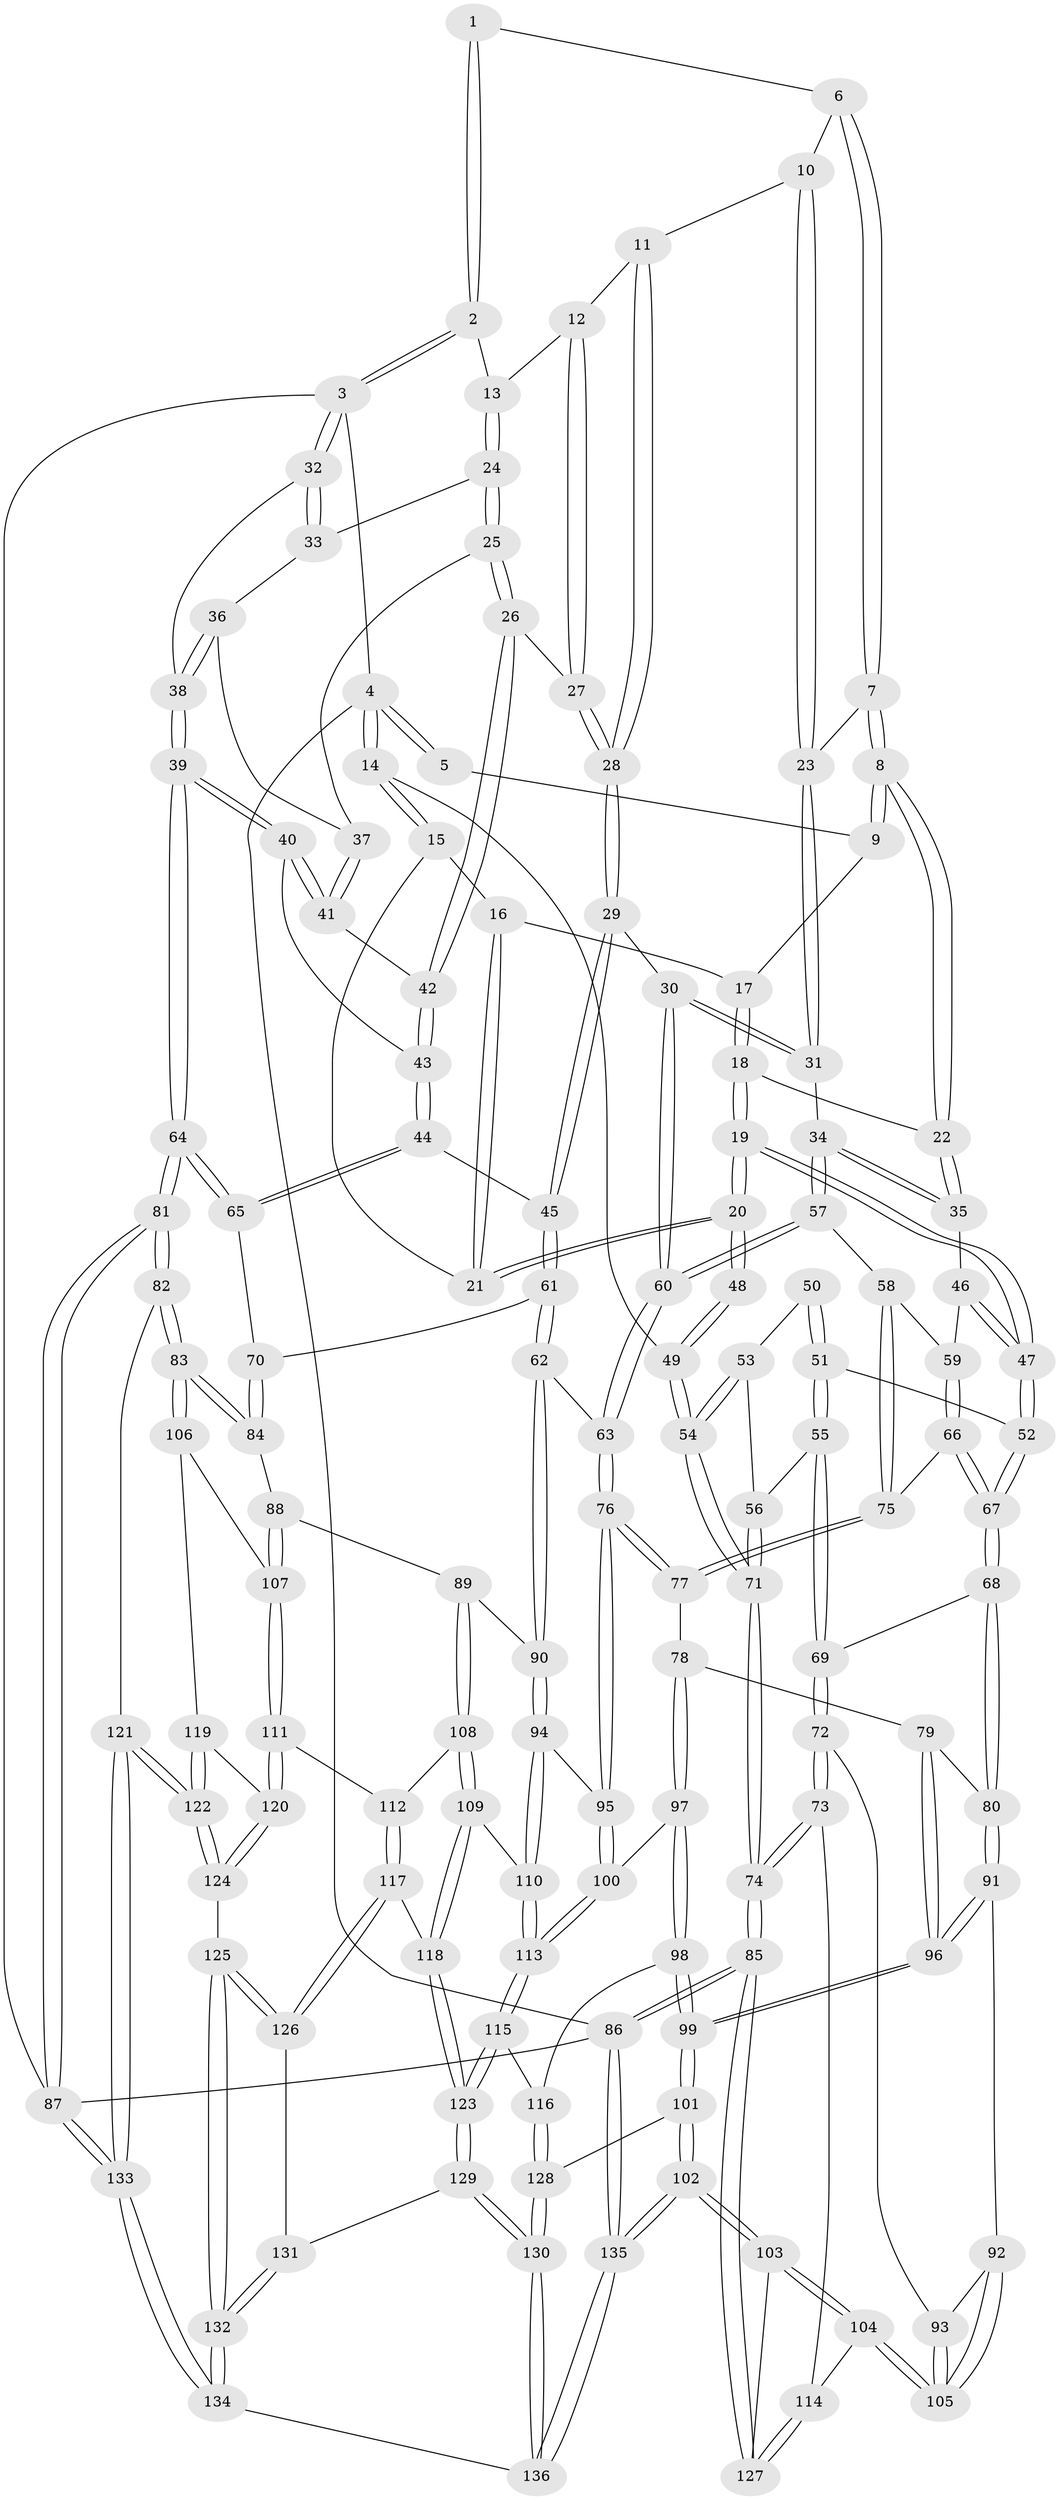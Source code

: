 // coarse degree distribution, {3: 0.1368421052631579, 6: 0.16842105263157894, 8: 0.010526315789473684, 7: 0.021052631578947368, 4: 0.29473684210526313, 5: 0.3473684210526316, 2: 0.021052631578947368}
// Generated by graph-tools (version 1.1) at 2025/21/03/04/25 18:21:09]
// undirected, 136 vertices, 337 edges
graph export_dot {
graph [start="1"]
  node [color=gray90,style=filled];
  1 [pos="+0.5432406734430132+0"];
  2 [pos="+1+0"];
  3 [pos="+1+0"];
  4 [pos="+0+0"];
  5 [pos="+0.26788243110935295+0"];
  6 [pos="+0.5560142462600934+0"];
  7 [pos="+0.5183442511371189+0.10058011746824248"];
  8 [pos="+0.47668210370047764+0.14502900480120295"];
  9 [pos="+0.25532724427725695+0"];
  10 [pos="+0.675212662930791+0.10365551021134739"];
  11 [pos="+0.7062534145596047+0.1110624719457345"];
  12 [pos="+0.7769804008807117+0.06193246990044581"];
  13 [pos="+0.9126192385135333+0"];
  14 [pos="+0+0.06655514752658924"];
  15 [pos="+0.012714284643266245+0.13045721471756594"];
  16 [pos="+0.16548809680031837+0.04593374255721508"];
  17 [pos="+0.25522873568165294+0"];
  18 [pos="+0.29405474114246316+0.18133377472625847"];
  19 [pos="+0.17468038825456692+0.29577533217780205"];
  20 [pos="+0.1508750277219119+0.2791242151528494"];
  21 [pos="+0.14190196593625448+0.2625648197413782"];
  22 [pos="+0.44524778421094424+0.24122809352707678"];
  23 [pos="+0.6088345439247509+0.15543204518649392"];
  24 [pos="+0.8733181416990264+0.18249338189053874"];
  25 [pos="+0.8429463216041532+0.22306801897700437"];
  26 [pos="+0.8168745246070337+0.2533154930278755"];
  27 [pos="+0.7906603629964343+0.25032282264111316"];
  28 [pos="+0.7230125563309844+0.25320400439341695"];
  29 [pos="+0.6599776153339916+0.2955579001811591"];
  30 [pos="+0.6485526820623946+0.29598900847926074"];
  31 [pos="+0.6223589889215563+0.28513722929062096"];
  32 [pos="+1+0"];
  33 [pos="+0.9364275185944823+0.21019532979470557"];
  34 [pos="+0.48098143044306835+0.28377407823333234"];
  35 [pos="+0.45017472947179954+0.25204764993365053"];
  36 [pos="+0.96786441157661+0.25416324678551405"];
  37 [pos="+0.9551550631294624+0.26291997005039697"];
  38 [pos="+1+0.30101358409067125"];
  39 [pos="+1+0.4511812598905701"];
  40 [pos="+0.9342771719719878+0.3520048993555483"];
  41 [pos="+0.9391656504931052+0.2781396369317473"];
  42 [pos="+0.8263040977316656+0.2680563330706084"];
  43 [pos="+0.8583914241503472+0.35497698240562847"];
  44 [pos="+0.8426051083386036+0.3917391427867331"];
  45 [pos="+0.739997227839331+0.4130582782144245"];
  46 [pos="+0.30872946957317104+0.35361519881611175"];
  47 [pos="+0.17543323501888158+0.29889055018852506"];
  48 [pos="+0.011456002035009172+0.3018331354478966"];
  49 [pos="+0+0.27388478114915227"];
  50 [pos="+0.03200688208952215+0.37086278376037557"];
  51 [pos="+0.10169321496458293+0.39129843195916647"];
  52 [pos="+0.16286095083219299+0.3563498372130145"];
  53 [pos="+0.015022972825581004+0.3850625159600635"];
  54 [pos="+0+0.2960267487588634"];
  55 [pos="+0.05864799345431648+0.4341654397572791"];
  56 [pos="+0.03446865687568754+0.44003898612101616"];
  57 [pos="+0.4614112321171025+0.42316308681907244"];
  58 [pos="+0.4501609340372683+0.4341314225671487"];
  59 [pos="+0.3217769292432928+0.3860967716163145"];
  60 [pos="+0.5942983544936602+0.4730954967681182"];
  61 [pos="+0.7121637677706654+0.518228760341342"];
  62 [pos="+0.6823848990097189+0.5518961506359116"];
  63 [pos="+0.6045558849683567+0.4898515503809915"];
  64 [pos="+1+0.45602558692056117"];
  65 [pos="+0.8849447766254132+0.49481896087327226"];
  66 [pos="+0.287461774357866+0.4736098904566992"];
  67 [pos="+0.2138491848664017+0.517921100590501"];
  68 [pos="+0.2076427839887185+0.5418157162620818"];
  69 [pos="+0.13161489915050603+0.5617517631255524"];
  70 [pos="+0.8846137033736949+0.49523557573483906"];
  71 [pos="+0+0.601870612161288"];
  72 [pos="+0.04473840769494276+0.6096263259130205"];
  73 [pos="+0+0.6437217296423742"];
  74 [pos="+0+0.6192750809690989"];
  75 [pos="+0.42733521296278926+0.48385404600290327"];
  76 [pos="+0.45426897675342864+0.5964755669570224"];
  77 [pos="+0.43048416176726473+0.5722717938922747"];
  78 [pos="+0.3049345067520758+0.6003831277004267"];
  79 [pos="+0.2712286550015692+0.5881758931534805"];
  80 [pos="+0.21912149804876208+0.5562156982738379"];
  81 [pos="+1+0.7400664603470034"];
  82 [pos="+1+0.7424183886487383"];
  83 [pos="+0.9799966406081356+0.691770380183788"];
  84 [pos="+0.8675914100886409+0.6237668296464612"];
  85 [pos="+0+1"];
  86 [pos="+0+1"];
  87 [pos="+1+1"];
  88 [pos="+0.8439950270124006+0.6297949466060846"];
  89 [pos="+0.6950572001866563+0.5924232215364447"];
  90 [pos="+0.6827833177336172+0.5609667434228032"];
  91 [pos="+0.206639746073801+0.6299667679513226"];
  92 [pos="+0.19904295901698865+0.6440574498230653"];
  93 [pos="+0.15193615477234237+0.6842081984968635"];
  94 [pos="+0.4862472250276169+0.6334272284251492"];
  95 [pos="+0.46051052366123973+0.6086101196851512"];
  96 [pos="+0.2502776250740181+0.7796881456403065"];
  97 [pos="+0.33775021595932314+0.7138446089621149"];
  98 [pos="+0.323977056411859+0.7498908452159686"];
  99 [pos="+0.2528441154816581+0.8086974407167018"];
  100 [pos="+0.380820664318294+0.6960278475320212"];
  101 [pos="+0.2312741993299959+0.8419866647436219"];
  102 [pos="+0.22482608970924878+0.8445699647282324"];
  103 [pos="+0.20886362305972403+0.8354077303018788"];
  104 [pos="+0.1771726921744424+0.7975106818465468"];
  105 [pos="+0.17325687991681807+0.7390068762915993"];
  106 [pos="+0.8756347659170297+0.7484441118212211"];
  107 [pos="+0.8088430445581727+0.7160718884475843"];
  108 [pos="+0.6833539378414609+0.6502927689532826"];
  109 [pos="+0.5349351879222934+0.7189894659946834"];
  110 [pos="+0.515089635012024+0.7114464810699891"];
  111 [pos="+0.7563799684288411+0.7561995206860082"];
  112 [pos="+0.6987233079973405+0.6984410420680073"];
  113 [pos="+0.4675867125502104+0.7568414727806904"];
  114 [pos="+0+0.6806935103892497"];
  115 [pos="+0.4548868549568862+0.776434798921053"];
  116 [pos="+0.44271293810037887+0.7816766632101669"];
  117 [pos="+0.624669490632513+0.7919278650985022"];
  118 [pos="+0.5765684719462152+0.7769277433189475"];
  119 [pos="+0.8719501871890969+0.7549510932907991"];
  120 [pos="+0.7646870837393946+0.8035916350748948"];
  121 [pos="+0.8804347075496102+0.9203456398505732"];
  122 [pos="+0.8661510666457876+0.9079296131634198"];
  123 [pos="+0.523136544642351+0.8914518437596936"];
  124 [pos="+0.7631417053025483+0.8473613733531417"];
  125 [pos="+0.7108108383665077+0.8677983410964235"];
  126 [pos="+0.6646943753954627+0.8529710778299537"];
  127 [pos="+0.052232284405102074+0.8577570099892593"];
  128 [pos="+0.3729294268145976+0.8973471035498983"];
  129 [pos="+0.52417689910259+0.9102975517126731"];
  130 [pos="+0.4766581417284944+1"];
  131 [pos="+0.6200312979907946+0.8779749748450696"];
  132 [pos="+0.6550283224025133+1"];
  133 [pos="+0.8276808559547117+1"];
  134 [pos="+0.6309201462846995+1"];
  135 [pos="+0.08643242885648414+1"];
  136 [pos="+0.5016050611433281+1"];
  1 -- 2;
  1 -- 2;
  1 -- 6;
  2 -- 3;
  2 -- 3;
  2 -- 13;
  3 -- 4;
  3 -- 32;
  3 -- 32;
  3 -- 87;
  4 -- 5;
  4 -- 5;
  4 -- 14;
  4 -- 14;
  4 -- 86;
  5 -- 9;
  6 -- 7;
  6 -- 7;
  6 -- 10;
  7 -- 8;
  7 -- 8;
  7 -- 23;
  8 -- 9;
  8 -- 9;
  8 -- 22;
  8 -- 22;
  9 -- 17;
  10 -- 11;
  10 -- 23;
  10 -- 23;
  11 -- 12;
  11 -- 28;
  11 -- 28;
  12 -- 13;
  12 -- 27;
  12 -- 27;
  13 -- 24;
  13 -- 24;
  14 -- 15;
  14 -- 15;
  14 -- 49;
  15 -- 16;
  15 -- 21;
  16 -- 17;
  16 -- 21;
  16 -- 21;
  17 -- 18;
  17 -- 18;
  18 -- 19;
  18 -- 19;
  18 -- 22;
  19 -- 20;
  19 -- 20;
  19 -- 47;
  19 -- 47;
  20 -- 21;
  20 -- 21;
  20 -- 48;
  20 -- 48;
  22 -- 35;
  22 -- 35;
  23 -- 31;
  23 -- 31;
  24 -- 25;
  24 -- 25;
  24 -- 33;
  25 -- 26;
  25 -- 26;
  25 -- 37;
  26 -- 27;
  26 -- 42;
  26 -- 42;
  27 -- 28;
  27 -- 28;
  28 -- 29;
  28 -- 29;
  29 -- 30;
  29 -- 45;
  29 -- 45;
  30 -- 31;
  30 -- 31;
  30 -- 60;
  30 -- 60;
  31 -- 34;
  32 -- 33;
  32 -- 33;
  32 -- 38;
  33 -- 36;
  34 -- 35;
  34 -- 35;
  34 -- 57;
  34 -- 57;
  35 -- 46;
  36 -- 37;
  36 -- 38;
  36 -- 38;
  37 -- 41;
  37 -- 41;
  38 -- 39;
  38 -- 39;
  39 -- 40;
  39 -- 40;
  39 -- 64;
  39 -- 64;
  40 -- 41;
  40 -- 41;
  40 -- 43;
  41 -- 42;
  42 -- 43;
  42 -- 43;
  43 -- 44;
  43 -- 44;
  44 -- 45;
  44 -- 65;
  44 -- 65;
  45 -- 61;
  45 -- 61;
  46 -- 47;
  46 -- 47;
  46 -- 59;
  47 -- 52;
  47 -- 52;
  48 -- 49;
  48 -- 49;
  49 -- 54;
  49 -- 54;
  50 -- 51;
  50 -- 51;
  50 -- 53;
  51 -- 52;
  51 -- 55;
  51 -- 55;
  52 -- 67;
  52 -- 67;
  53 -- 54;
  53 -- 54;
  53 -- 56;
  54 -- 71;
  54 -- 71;
  55 -- 56;
  55 -- 69;
  55 -- 69;
  56 -- 71;
  56 -- 71;
  57 -- 58;
  57 -- 60;
  57 -- 60;
  58 -- 59;
  58 -- 75;
  58 -- 75;
  59 -- 66;
  59 -- 66;
  60 -- 63;
  60 -- 63;
  61 -- 62;
  61 -- 62;
  61 -- 70;
  62 -- 63;
  62 -- 90;
  62 -- 90;
  63 -- 76;
  63 -- 76;
  64 -- 65;
  64 -- 65;
  64 -- 81;
  64 -- 81;
  65 -- 70;
  66 -- 67;
  66 -- 67;
  66 -- 75;
  67 -- 68;
  67 -- 68;
  68 -- 69;
  68 -- 80;
  68 -- 80;
  69 -- 72;
  69 -- 72;
  70 -- 84;
  70 -- 84;
  71 -- 74;
  71 -- 74;
  72 -- 73;
  72 -- 73;
  72 -- 93;
  73 -- 74;
  73 -- 74;
  73 -- 114;
  74 -- 85;
  74 -- 85;
  75 -- 77;
  75 -- 77;
  76 -- 77;
  76 -- 77;
  76 -- 95;
  76 -- 95;
  77 -- 78;
  78 -- 79;
  78 -- 97;
  78 -- 97;
  79 -- 80;
  79 -- 96;
  79 -- 96;
  80 -- 91;
  80 -- 91;
  81 -- 82;
  81 -- 82;
  81 -- 87;
  81 -- 87;
  82 -- 83;
  82 -- 83;
  82 -- 121;
  83 -- 84;
  83 -- 84;
  83 -- 106;
  83 -- 106;
  84 -- 88;
  85 -- 86;
  85 -- 86;
  85 -- 127;
  85 -- 127;
  86 -- 135;
  86 -- 135;
  86 -- 87;
  87 -- 133;
  87 -- 133;
  88 -- 89;
  88 -- 107;
  88 -- 107;
  89 -- 90;
  89 -- 108;
  89 -- 108;
  90 -- 94;
  90 -- 94;
  91 -- 92;
  91 -- 96;
  91 -- 96;
  92 -- 93;
  92 -- 105;
  92 -- 105;
  93 -- 105;
  93 -- 105;
  94 -- 95;
  94 -- 110;
  94 -- 110;
  95 -- 100;
  95 -- 100;
  96 -- 99;
  96 -- 99;
  97 -- 98;
  97 -- 98;
  97 -- 100;
  98 -- 99;
  98 -- 99;
  98 -- 116;
  99 -- 101;
  99 -- 101;
  100 -- 113;
  100 -- 113;
  101 -- 102;
  101 -- 102;
  101 -- 128;
  102 -- 103;
  102 -- 103;
  102 -- 135;
  102 -- 135;
  103 -- 104;
  103 -- 104;
  103 -- 127;
  104 -- 105;
  104 -- 105;
  104 -- 114;
  106 -- 107;
  106 -- 119;
  107 -- 111;
  107 -- 111;
  108 -- 109;
  108 -- 109;
  108 -- 112;
  109 -- 110;
  109 -- 118;
  109 -- 118;
  110 -- 113;
  110 -- 113;
  111 -- 112;
  111 -- 120;
  111 -- 120;
  112 -- 117;
  112 -- 117;
  113 -- 115;
  113 -- 115;
  114 -- 127;
  114 -- 127;
  115 -- 116;
  115 -- 123;
  115 -- 123;
  116 -- 128;
  116 -- 128;
  117 -- 118;
  117 -- 126;
  117 -- 126;
  118 -- 123;
  118 -- 123;
  119 -- 120;
  119 -- 122;
  119 -- 122;
  120 -- 124;
  120 -- 124;
  121 -- 122;
  121 -- 122;
  121 -- 133;
  121 -- 133;
  122 -- 124;
  122 -- 124;
  123 -- 129;
  123 -- 129;
  124 -- 125;
  125 -- 126;
  125 -- 126;
  125 -- 132;
  125 -- 132;
  126 -- 131;
  128 -- 130;
  128 -- 130;
  129 -- 130;
  129 -- 130;
  129 -- 131;
  130 -- 136;
  130 -- 136;
  131 -- 132;
  131 -- 132;
  132 -- 134;
  132 -- 134;
  133 -- 134;
  133 -- 134;
  134 -- 136;
  135 -- 136;
  135 -- 136;
}
